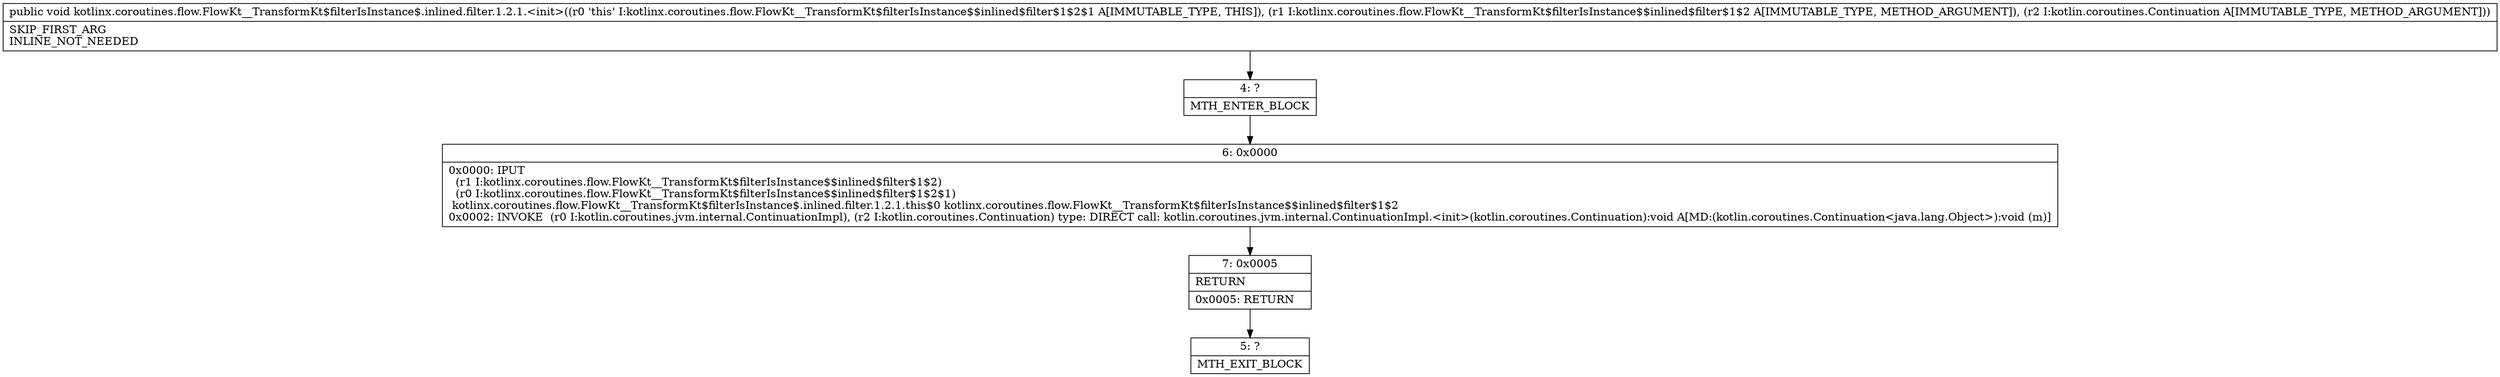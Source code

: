 digraph "CFG forkotlinx.coroutines.flow.FlowKt__TransformKt$filterIsInstance$.inlined.filter.1.2.1.\<init\>(Lkotlinx\/coroutines\/flow\/FlowKt__TransformKt$filterIsInstance$$inlined$filter$1$2;Lkotlin\/coroutines\/Continuation;)V" {
Node_4 [shape=record,label="{4\:\ ?|MTH_ENTER_BLOCK\l}"];
Node_6 [shape=record,label="{6\:\ 0x0000|0x0000: IPUT  \l  (r1 I:kotlinx.coroutines.flow.FlowKt__TransformKt$filterIsInstance$$inlined$filter$1$2)\l  (r0 I:kotlinx.coroutines.flow.FlowKt__TransformKt$filterIsInstance$$inlined$filter$1$2$1)\l kotlinx.coroutines.flow.FlowKt__TransformKt$filterIsInstance$.inlined.filter.1.2.1.this$0 kotlinx.coroutines.flow.FlowKt__TransformKt$filterIsInstance$$inlined$filter$1$2 \l0x0002: INVOKE  (r0 I:kotlin.coroutines.jvm.internal.ContinuationImpl), (r2 I:kotlin.coroutines.Continuation) type: DIRECT call: kotlin.coroutines.jvm.internal.ContinuationImpl.\<init\>(kotlin.coroutines.Continuation):void A[MD:(kotlin.coroutines.Continuation\<java.lang.Object\>):void (m)]\l}"];
Node_7 [shape=record,label="{7\:\ 0x0005|RETURN\l|0x0005: RETURN   \l}"];
Node_5 [shape=record,label="{5\:\ ?|MTH_EXIT_BLOCK\l}"];
MethodNode[shape=record,label="{public void kotlinx.coroutines.flow.FlowKt__TransformKt$filterIsInstance$.inlined.filter.1.2.1.\<init\>((r0 'this' I:kotlinx.coroutines.flow.FlowKt__TransformKt$filterIsInstance$$inlined$filter$1$2$1 A[IMMUTABLE_TYPE, THIS]), (r1 I:kotlinx.coroutines.flow.FlowKt__TransformKt$filterIsInstance$$inlined$filter$1$2 A[IMMUTABLE_TYPE, METHOD_ARGUMENT]), (r2 I:kotlin.coroutines.Continuation A[IMMUTABLE_TYPE, METHOD_ARGUMENT]))  | SKIP_FIRST_ARG\lINLINE_NOT_NEEDED\l}"];
MethodNode -> Node_4;Node_4 -> Node_6;
Node_6 -> Node_7;
Node_7 -> Node_5;
}

